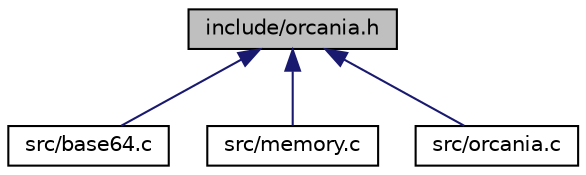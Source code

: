 digraph "include/orcania.h"
{
  edge [fontname="Helvetica",fontsize="10",labelfontname="Helvetica",labelfontsize="10"];
  node [fontname="Helvetica",fontsize="10",shape=record];
  Node4 [label="include/orcania.h",height=0.2,width=0.4,color="black", fillcolor="grey75", style="filled", fontcolor="black"];
  Node4 -> Node5 [dir="back",color="midnightblue",fontsize="10",style="solid",fontname="Helvetica"];
  Node5 [label="src/base64.c",height=0.2,width=0.4,color="black", fillcolor="white", style="filled",URL="$base64_8c.html"];
  Node4 -> Node6 [dir="back",color="midnightblue",fontsize="10",style="solid",fontname="Helvetica"];
  Node6 [label="src/memory.c",height=0.2,width=0.4,color="black", fillcolor="white", style="filled",URL="$memory_8c.html"];
  Node4 -> Node7 [dir="back",color="midnightblue",fontsize="10",style="solid",fontname="Helvetica"];
  Node7 [label="src/orcania.c",height=0.2,width=0.4,color="black", fillcolor="white", style="filled",URL="$orcania_8c.html"];
}
